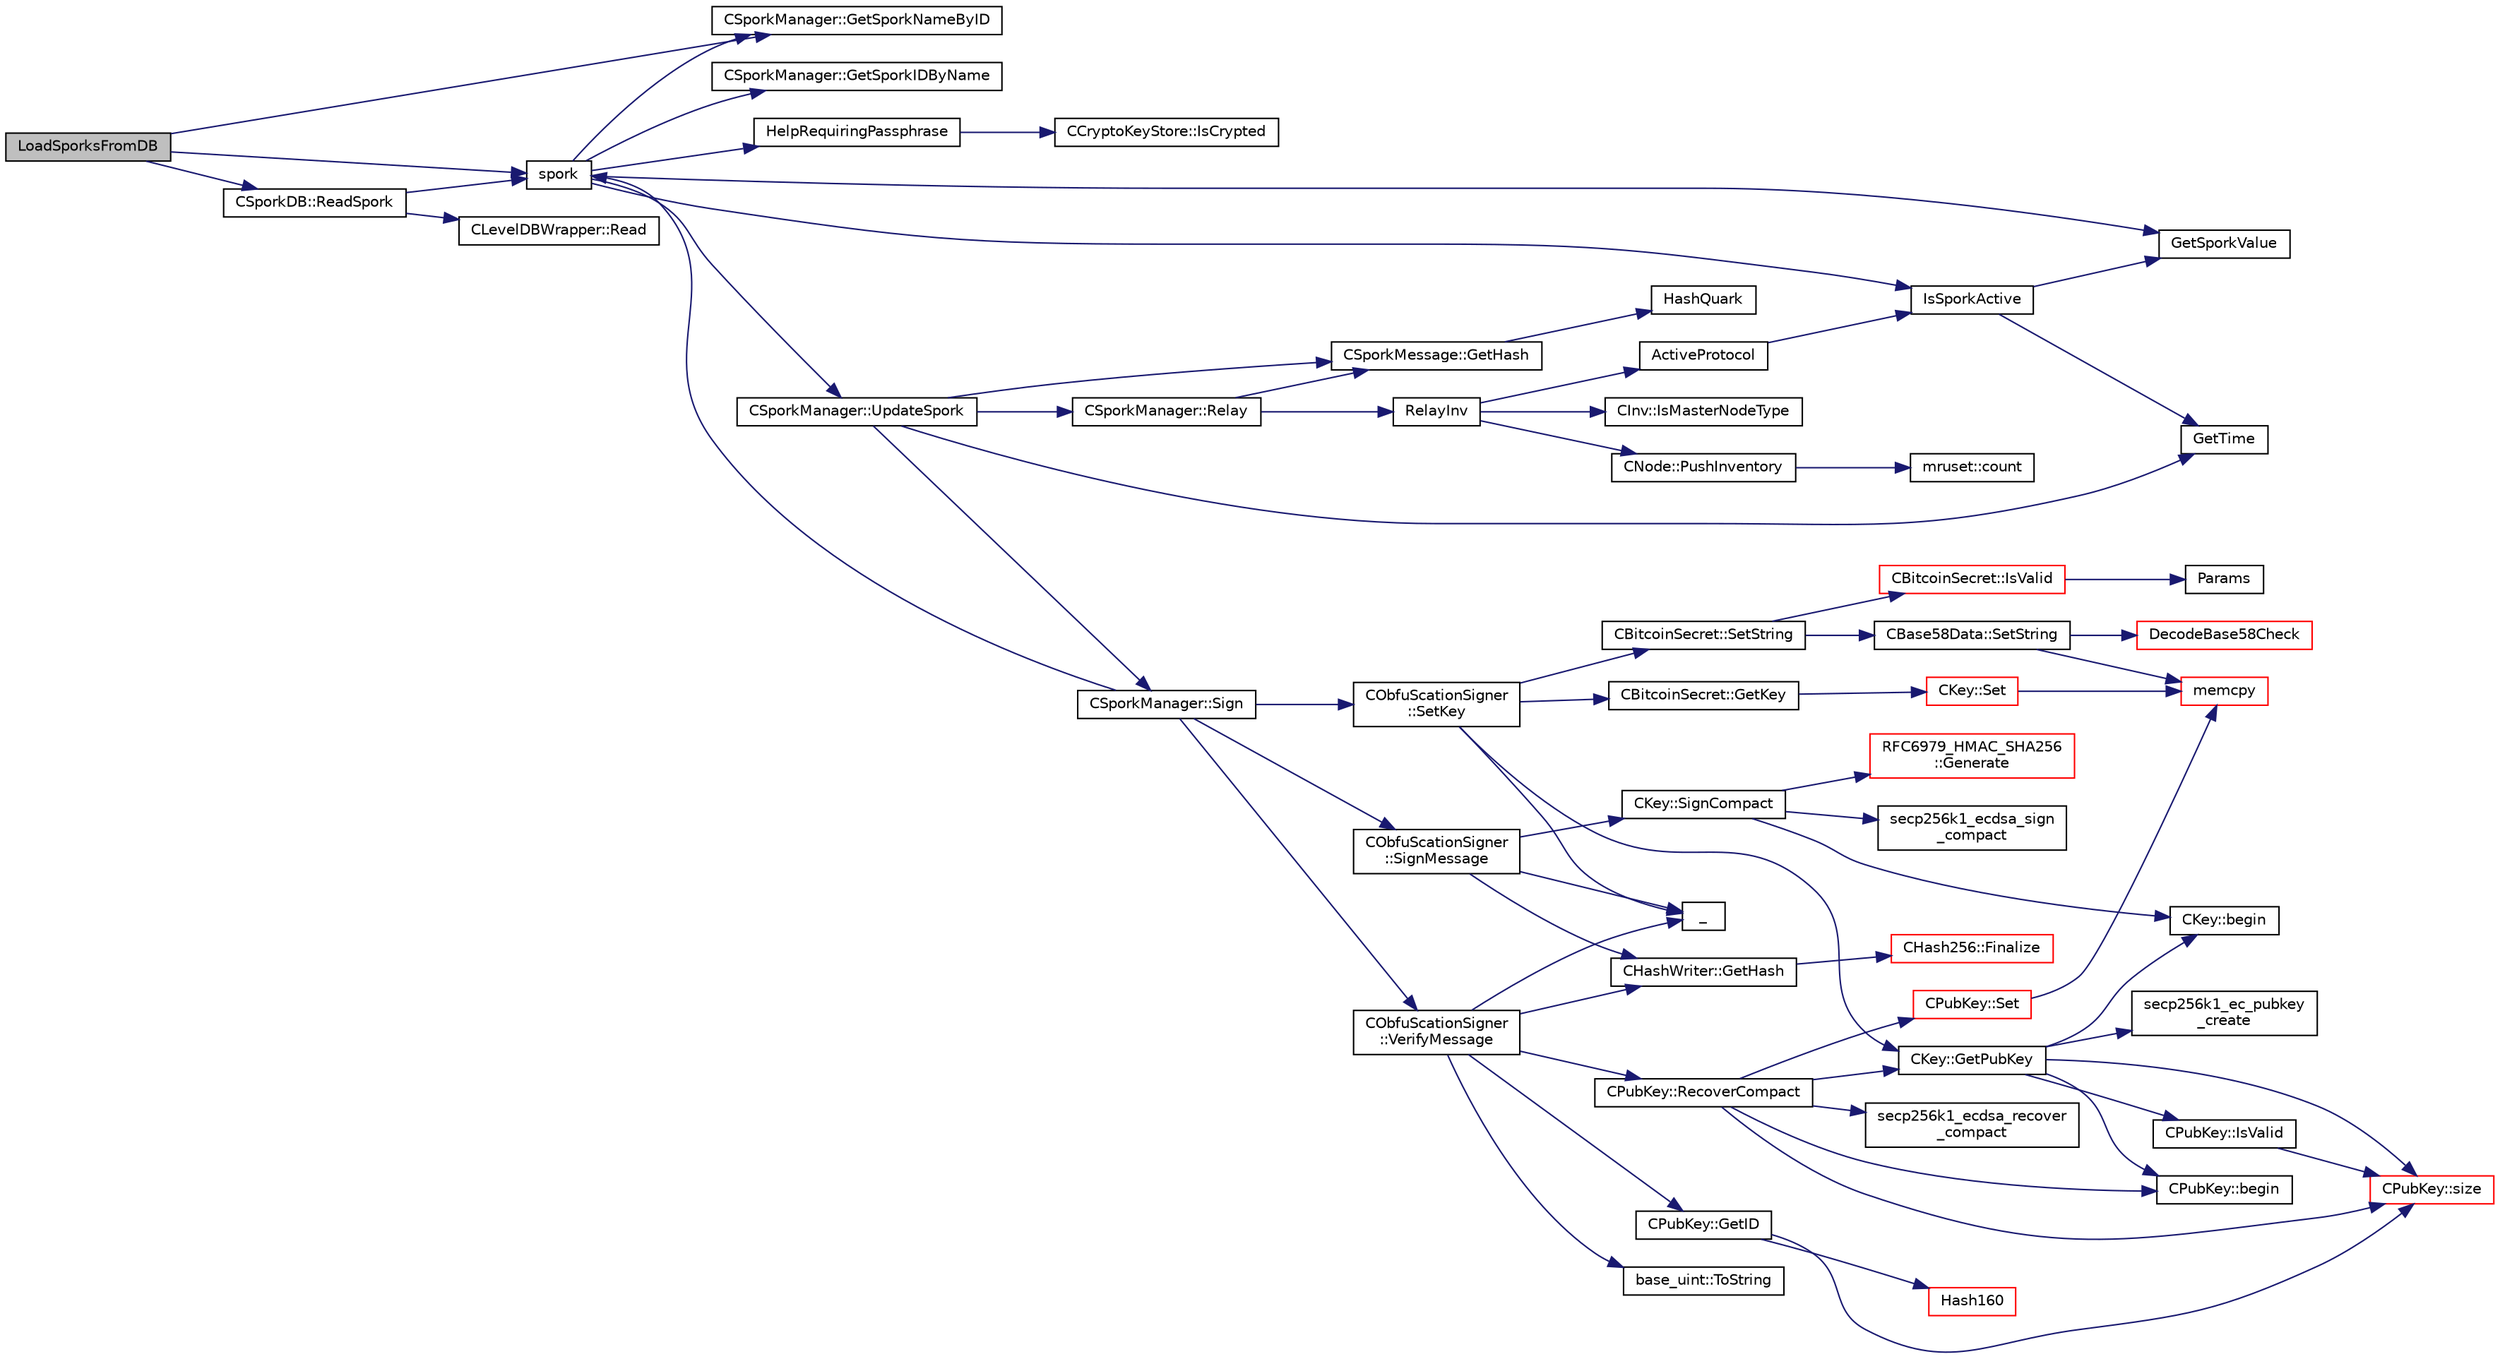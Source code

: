 digraph "LoadSporksFromDB"
{
  edge [fontname="Helvetica",fontsize="10",labelfontname="Helvetica",labelfontsize="10"];
  node [fontname="Helvetica",fontsize="10",shape=record];
  rankdir="LR";
  Node341 [label="LoadSporksFromDB",height=0.2,width=0.4,color="black", fillcolor="grey75", style="filled", fontcolor="black"];
  Node341 -> Node342 [color="midnightblue",fontsize="10",style="solid",fontname="Helvetica"];
  Node342 [label="CSporkManager::GetSporkNameByID",height=0.2,width=0.4,color="black", fillcolor="white", style="filled",URL="$class_c_spork_manager.html#a1a2960fa69bc49f5e4d36db583d4a840"];
  Node341 -> Node343 [color="midnightblue",fontsize="10",style="solid",fontname="Helvetica"];
  Node343 [label="spork",height=0.2,width=0.4,color="black", fillcolor="white", style="filled",URL="$rpcmisc_8cpp.html#a8dcc7f3e5749bbd1dad163b85d0abdcb"];
  Node343 -> Node342 [color="midnightblue",fontsize="10",style="solid",fontname="Helvetica"];
  Node343 -> Node344 [color="midnightblue",fontsize="10",style="solid",fontname="Helvetica"];
  Node344 [label="GetSporkValue",height=0.2,width=0.4,color="black", fillcolor="white", style="filled",URL="$spork_8cpp.html#a7125c44e1c9a54dc7c28556b3fb24a8f"];
  Node343 -> Node345 [color="midnightblue",fontsize="10",style="solid",fontname="Helvetica"];
  Node345 [label="IsSporkActive",height=0.2,width=0.4,color="black", fillcolor="white", style="filled",URL="$spork_8cpp.html#a3305663176e21e81c80dc951a7f8ea5e"];
  Node345 -> Node344 [color="midnightblue",fontsize="10",style="solid",fontname="Helvetica"];
  Node345 -> Node346 [color="midnightblue",fontsize="10",style="solid",fontname="Helvetica"];
  Node346 [label="GetTime",height=0.2,width=0.4,color="black", fillcolor="white", style="filled",URL="$utiltime_8cpp.html#a46fac5fba8ba905b5f9acb364f5d8c6f",tooltip="For unit testing. "];
  Node343 -> Node347 [color="midnightblue",fontsize="10",style="solid",fontname="Helvetica"];
  Node347 [label="CSporkManager::GetSporkIDByName",height=0.2,width=0.4,color="black", fillcolor="white", style="filled",URL="$class_c_spork_manager.html#ae72689cf7a2e87ef57f8f7e875a5c21d"];
  Node343 -> Node348 [color="midnightblue",fontsize="10",style="solid",fontname="Helvetica"];
  Node348 [label="CSporkManager::UpdateSpork",height=0.2,width=0.4,color="black", fillcolor="white", style="filled",URL="$class_c_spork_manager.html#afb7e15fe29bd548939657a20ca5feafb"];
  Node348 -> Node346 [color="midnightblue",fontsize="10",style="solid",fontname="Helvetica"];
  Node348 -> Node349 [color="midnightblue",fontsize="10",style="solid",fontname="Helvetica"];
  Node349 [label="CSporkManager::Sign",height=0.2,width=0.4,color="black", fillcolor="white", style="filled",URL="$class_c_spork_manager.html#adf1b5d40f378c4bd3a5ea31905b11f30"];
  Node349 -> Node343 [color="midnightblue",fontsize="10",style="solid",fontname="Helvetica"];
  Node349 -> Node350 [color="midnightblue",fontsize="10",style="solid",fontname="Helvetica"];
  Node350 [label="CObfuScationSigner\l::SetKey",height=0.2,width=0.4,color="black", fillcolor="white", style="filled",URL="$class_c_obfu_scation_signer.html#a4a12e41611db1b711d59ac4c3323dd36",tooltip="Set the private/public key values, returns true if successful. "];
  Node350 -> Node351 [color="midnightblue",fontsize="10",style="solid",fontname="Helvetica"];
  Node351 [label="CBitcoinSecret::SetString",height=0.2,width=0.4,color="black", fillcolor="white", style="filled",URL="$class_c_bitcoin_secret.html#a6a8aff02f66099f33f573ad3e6375bb1"];
  Node351 -> Node352 [color="midnightblue",fontsize="10",style="solid",fontname="Helvetica"];
  Node352 [label="CBase58Data::SetString",height=0.2,width=0.4,color="black", fillcolor="white", style="filled",URL="$class_c_base58_data.html#a250fa3bc97d03c7d87de5485c8b49b57"];
  Node352 -> Node353 [color="midnightblue",fontsize="10",style="solid",fontname="Helvetica"];
  Node353 [label="DecodeBase58Check",height=0.2,width=0.4,color="red", fillcolor="white", style="filled",URL="$base58_8cpp.html#ae2dc7ad63e243509e0871ec4a5890678",tooltip="Decode a base58-encoded string (psz) that includes a checksum into a byte vector (vchRet), return true if decoding is successful. "];
  Node352 -> Node357 [color="midnightblue",fontsize="10",style="solid",fontname="Helvetica"];
  Node357 [label="memcpy",height=0.2,width=0.4,color="red", fillcolor="white", style="filled",URL="$glibc__compat_8cpp.html#a0f46826ab0466591e136db24394923cf"];
  Node351 -> Node359 [color="midnightblue",fontsize="10",style="solid",fontname="Helvetica"];
  Node359 [label="CBitcoinSecret::IsValid",height=0.2,width=0.4,color="red", fillcolor="white", style="filled",URL="$class_c_bitcoin_secret.html#a2a93fa8a09826ff63498cb3e4370c154"];
  Node359 -> Node360 [color="midnightblue",fontsize="10",style="solid",fontname="Helvetica"];
  Node360 [label="Params",height=0.2,width=0.4,color="black", fillcolor="white", style="filled",URL="$chainparams_8cpp.html#ace5c5b706d71a324a417dd2db394fd4a",tooltip="Return the currently selected parameters. "];
  Node350 -> Node362 [color="midnightblue",fontsize="10",style="solid",fontname="Helvetica"];
  Node362 [label="_",height=0.2,width=0.4,color="black", fillcolor="white", style="filled",URL="$ui__interface_8h.html#aad133bb6103b53cebf03fd01e2f11ba1",tooltip="Translation function: Call Translate signal on UI interface, which returns a boost::optional result..."];
  Node350 -> Node363 [color="midnightblue",fontsize="10",style="solid",fontname="Helvetica"];
  Node363 [label="CBitcoinSecret::GetKey",height=0.2,width=0.4,color="black", fillcolor="white", style="filled",URL="$class_c_bitcoin_secret.html#a4d6bf559d092e6d47f8001c7171096df"];
  Node363 -> Node364 [color="midnightblue",fontsize="10",style="solid",fontname="Helvetica"];
  Node364 [label="CKey::Set",height=0.2,width=0.4,color="red", fillcolor="white", style="filled",URL="$class_c_key.html#aaa13d5f08456bba094210c5eeabf64c8",tooltip="Initialize using begin and end iterators to byte data. "];
  Node364 -> Node357 [color="midnightblue",fontsize="10",style="solid",fontname="Helvetica"];
  Node350 -> Node367 [color="midnightblue",fontsize="10",style="solid",fontname="Helvetica"];
  Node367 [label="CKey::GetPubKey",height=0.2,width=0.4,color="black", fillcolor="white", style="filled",URL="$class_c_key.html#aa1085c59603a62db6ec776300f250337",tooltip="Compute the public key from a private key. "];
  Node367 -> Node368 [color="midnightblue",fontsize="10",style="solid",fontname="Helvetica"];
  Node368 [label="secp256k1_ec_pubkey\l_create",height=0.2,width=0.4,color="black", fillcolor="white", style="filled",URL="$secp256k1_8h.html#a22e1ef593e0d06d40b4f233e91447aa3",tooltip="Compute the public key for a secret key. "];
  Node367 -> Node369 [color="midnightblue",fontsize="10",style="solid",fontname="Helvetica"];
  Node369 [label="CPubKey::begin",height=0.2,width=0.4,color="black", fillcolor="white", style="filled",URL="$class_c_pub_key.html#a859ab9909d68092d6d4fc739237ab358"];
  Node367 -> Node370 [color="midnightblue",fontsize="10",style="solid",fontname="Helvetica"];
  Node370 [label="CKey::begin",height=0.2,width=0.4,color="black", fillcolor="white", style="filled",URL="$class_c_key.html#ab8dee0ad9d933304a22284ee40040847"];
  Node367 -> Node371 [color="midnightblue",fontsize="10",style="solid",fontname="Helvetica"];
  Node371 [label="CPubKey::size",height=0.2,width=0.4,color="red", fillcolor="white", style="filled",URL="$class_c_pub_key.html#a6bb28fcf0a5f799c69f5b7269363b309",tooltip="Simple read-only vector-like interface to the pubkey data. "];
  Node367 -> Node373 [color="midnightblue",fontsize="10",style="solid",fontname="Helvetica"];
  Node373 [label="CPubKey::IsValid",height=0.2,width=0.4,color="black", fillcolor="white", style="filled",URL="$class_c_pub_key.html#a4fa94293cf8577fd039b9a133f6c7f30"];
  Node373 -> Node371 [color="midnightblue",fontsize="10",style="solid",fontname="Helvetica"];
  Node349 -> Node374 [color="midnightblue",fontsize="10",style="solid",fontname="Helvetica"];
  Node374 [label="CObfuScationSigner\l::SignMessage",height=0.2,width=0.4,color="black", fillcolor="white", style="filled",URL="$class_c_obfu_scation_signer.html#a004eab16d18045b42d51037eab817585",tooltip="Sign the message, returns true if successful. "];
  Node374 -> Node375 [color="midnightblue",fontsize="10",style="solid",fontname="Helvetica"];
  Node375 [label="CKey::SignCompact",height=0.2,width=0.4,color="black", fillcolor="white", style="filled",URL="$class_c_key.html#afe77d80889aa68e92e6882e75424cfb8",tooltip="Create a compact signature (65 bytes), which allows reconstructing the used public key..."];
  Node375 -> Node370 [color="midnightblue",fontsize="10",style="solid",fontname="Helvetica"];
  Node375 -> Node376 [color="midnightblue",fontsize="10",style="solid",fontname="Helvetica"];
  Node376 [label="RFC6979_HMAC_SHA256\l::Generate",height=0.2,width=0.4,color="red", fillcolor="white", style="filled",URL="$class_r_f_c6979___h_m_a_c___s_h_a256.html#a9f841d552097f528631538e9939e0f70",tooltip="Generate a byte array. "];
  Node375 -> Node378 [color="midnightblue",fontsize="10",style="solid",fontname="Helvetica"];
  Node378 [label="secp256k1_ecdsa_sign\l_compact",height=0.2,width=0.4,color="black", fillcolor="white", style="filled",URL="$secp256k1_8h.html#a8f0ebc259cc949ae9b231665dfd5c004",tooltip="Create a compact ECDSA signature (64 byte + recovery id). "];
  Node374 -> Node379 [color="midnightblue",fontsize="10",style="solid",fontname="Helvetica"];
  Node379 [label="CHashWriter::GetHash",height=0.2,width=0.4,color="black", fillcolor="white", style="filled",URL="$class_c_hash_writer.html#ae94a937211502eabf19477630090093a"];
  Node379 -> Node380 [color="midnightblue",fontsize="10",style="solid",fontname="Helvetica"];
  Node380 [label="CHash256::Finalize",height=0.2,width=0.4,color="red", fillcolor="white", style="filled",URL="$class_c_hash256.html#aa8a70c1b7cf24ce7d00240a1131cf4e7"];
  Node374 -> Node362 [color="midnightblue",fontsize="10",style="solid",fontname="Helvetica"];
  Node349 -> Node384 [color="midnightblue",fontsize="10",style="solid",fontname="Helvetica"];
  Node384 [label="CObfuScationSigner\l::VerifyMessage",height=0.2,width=0.4,color="black", fillcolor="white", style="filled",URL="$class_c_obfu_scation_signer.html#aaf770086b8defa6568da76bee8fb5269",tooltip="Verify the message, returns true if succcessful. "];
  Node384 -> Node385 [color="midnightblue",fontsize="10",style="solid",fontname="Helvetica"];
  Node385 [label="CPubKey::RecoverCompact",height=0.2,width=0.4,color="black", fillcolor="white", style="filled",URL="$class_c_pub_key.html#a169505e735a02db385486b0affeb565c",tooltip="Recover a public key from a compact signature. "];
  Node385 -> Node386 [color="midnightblue",fontsize="10",style="solid",fontname="Helvetica"];
  Node386 [label="secp256k1_ecdsa_recover\l_compact",height=0.2,width=0.4,color="black", fillcolor="white", style="filled",URL="$secp256k1_8h.html#ad1f2dda163655017f0ab2ec246328975",tooltip="Recover an ECDSA public key from a compact signature. "];
  Node385 -> Node369 [color="midnightblue",fontsize="10",style="solid",fontname="Helvetica"];
  Node385 -> Node371 [color="midnightblue",fontsize="10",style="solid",fontname="Helvetica"];
  Node385 -> Node367 [color="midnightblue",fontsize="10",style="solid",fontname="Helvetica"];
  Node385 -> Node387 [color="midnightblue",fontsize="10",style="solid",fontname="Helvetica"];
  Node387 [label="CPubKey::Set",height=0.2,width=0.4,color="red", fillcolor="white", style="filled",URL="$class_c_pub_key.html#af59bc1d3be119c1f8b49d3c1e2c0797b",tooltip="Initialize a public key using begin/end iterators to byte data. "];
  Node387 -> Node357 [color="midnightblue",fontsize="10",style="solid",fontname="Helvetica"];
  Node384 -> Node379 [color="midnightblue",fontsize="10",style="solid",fontname="Helvetica"];
  Node384 -> Node362 [color="midnightblue",fontsize="10",style="solid",fontname="Helvetica"];
  Node384 -> Node389 [color="midnightblue",fontsize="10",style="solid",fontname="Helvetica"];
  Node389 [label="CPubKey::GetID",height=0.2,width=0.4,color="black", fillcolor="white", style="filled",URL="$class_c_pub_key.html#a2675f7e6f72eff68e7a5227289feb021",tooltip="Get the KeyID of this public key (hash of its serialization) "];
  Node389 -> Node390 [color="midnightblue",fontsize="10",style="solid",fontname="Helvetica"];
  Node390 [label="Hash160",height=0.2,width=0.4,color="red", fillcolor="white", style="filled",URL="$hash_8h.html#a4490f70ddae16e9e48460a0416a48a6b",tooltip="Compute the 160-bit hash an object. "];
  Node389 -> Node371 [color="midnightblue",fontsize="10",style="solid",fontname="Helvetica"];
  Node384 -> Node395 [color="midnightblue",fontsize="10",style="solid",fontname="Helvetica"];
  Node395 [label="base_uint::ToString",height=0.2,width=0.4,color="black", fillcolor="white", style="filled",URL="$classbase__uint.html#acccba4d9d51a0c36261718ca0cbb293b"];
  Node348 -> Node396 [color="midnightblue",fontsize="10",style="solid",fontname="Helvetica"];
  Node396 [label="CSporkManager::Relay",height=0.2,width=0.4,color="black", fillcolor="white", style="filled",URL="$class_c_spork_manager.html#ae8651894670c02ecb5f99806376d5af2"];
  Node396 -> Node397 [color="midnightblue",fontsize="10",style="solid",fontname="Helvetica"];
  Node397 [label="CSporkMessage::GetHash",height=0.2,width=0.4,color="black", fillcolor="white", style="filled",URL="$class_c_spork_message.html#aa71d5976465a8edb3f11901b14b9df65"];
  Node397 -> Node398 [color="midnightblue",fontsize="10",style="solid",fontname="Helvetica"];
  Node398 [label="HashQuark",height=0.2,width=0.4,color="black", fillcolor="white", style="filled",URL="$hash_8h.html#a6260894db49a10cb1e7c684172e8d5b2"];
  Node396 -> Node399 [color="midnightblue",fontsize="10",style="solid",fontname="Helvetica"];
  Node399 [label="RelayInv",height=0.2,width=0.4,color="black", fillcolor="white", style="filled",URL="$net_8cpp.html#a653718509f060207d28139fa8346e64a"];
  Node399 -> Node400 [color="midnightblue",fontsize="10",style="solid",fontname="Helvetica"];
  Node400 [label="CInv::IsMasterNodeType",height=0.2,width=0.4,color="black", fillcolor="white", style="filled",URL="$class_c_inv.html#ab96a3a729beb1092a87604667dc5baba"];
  Node399 -> Node401 [color="midnightblue",fontsize="10",style="solid",fontname="Helvetica"];
  Node401 [label="ActiveProtocol",height=0.2,width=0.4,color="black", fillcolor="white", style="filled",URL="$main_8cpp.html#a138f84e8c8976fe85712b695c32ee3c7",tooltip="See whether the protocol update is enforced for connected nodes. "];
  Node401 -> Node345 [color="midnightblue",fontsize="10",style="solid",fontname="Helvetica"];
  Node399 -> Node402 [color="midnightblue",fontsize="10",style="solid",fontname="Helvetica"];
  Node402 [label="CNode::PushInventory",height=0.2,width=0.4,color="black", fillcolor="white", style="filled",URL="$class_c_node.html#a7cef2333aa8776127a7e7fcab659eb6a"];
  Node402 -> Node403 [color="midnightblue",fontsize="10",style="solid",fontname="Helvetica"];
  Node403 [label="mruset::count",height=0.2,width=0.4,color="black", fillcolor="white", style="filled",URL="$classmruset.html#aff65b732aed809fb84542e1136321a24"];
  Node348 -> Node397 [color="midnightblue",fontsize="10",style="solid",fontname="Helvetica"];
  Node343 -> Node404 [color="midnightblue",fontsize="10",style="solid",fontname="Helvetica"];
  Node404 [label="HelpRequiringPassphrase",height=0.2,width=0.4,color="black", fillcolor="white", style="filled",URL="$rpcserver_8h.html#abcfbb0ad9335791f2832c01209b8f12d"];
  Node404 -> Node405 [color="midnightblue",fontsize="10",style="solid",fontname="Helvetica"];
  Node405 [label="CCryptoKeyStore::IsCrypted",height=0.2,width=0.4,color="black", fillcolor="white", style="filled",URL="$class_c_crypto_key_store.html#acc8fed44366c98fb481333ca6e867088"];
  Node341 -> Node406 [color="midnightblue",fontsize="10",style="solid",fontname="Helvetica"];
  Node406 [label="CSporkDB::ReadSpork",height=0.2,width=0.4,color="black", fillcolor="white", style="filled",URL="$class_c_spork_d_b.html#a346e545c337070e9f7827c4eb1abcdb1"];
  Node406 -> Node407 [color="midnightblue",fontsize="10",style="solid",fontname="Helvetica"];
  Node407 [label="CLevelDBWrapper::Read",height=0.2,width=0.4,color="black", fillcolor="white", style="filled",URL="$class_c_level_d_b_wrapper.html#a0cb51d3b8f042641b2d0aa76c3185527"];
  Node406 -> Node343 [color="midnightblue",fontsize="10",style="solid",fontname="Helvetica"];
}
